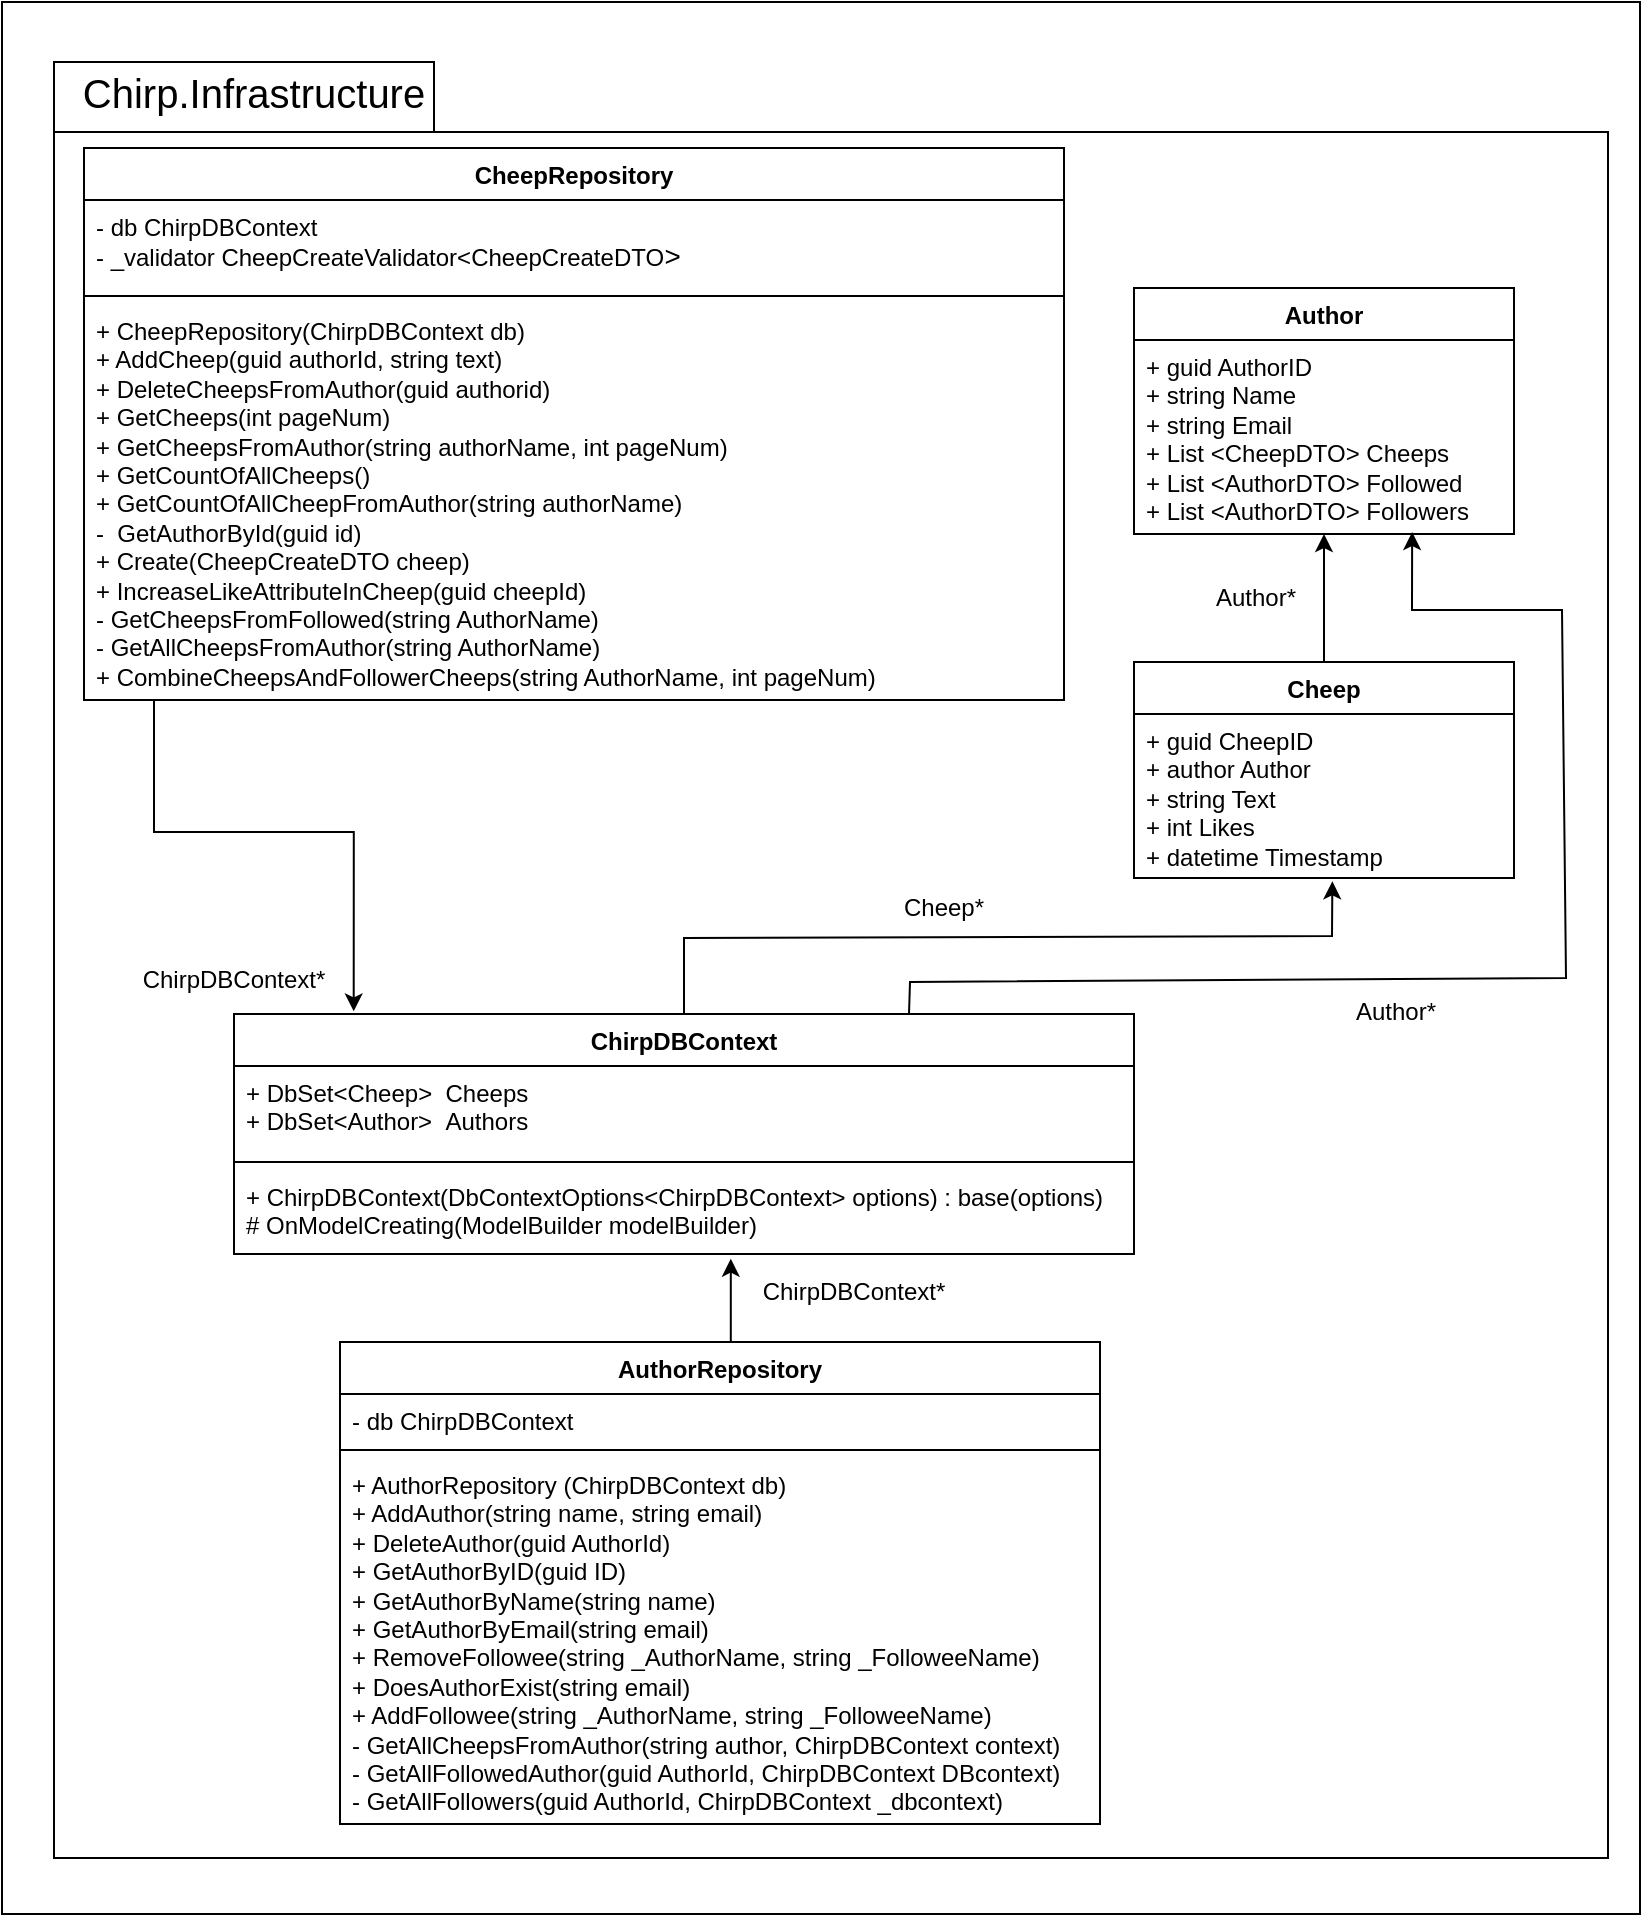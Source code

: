 <mxfile>
    <diagram id="112R7TD28rMJtDS3k_kL" name="Page-1">
        <mxGraphModel dx="95" dy="515" grid="0" gridSize="10" guides="1" tooltips="1" connect="1" arrows="1" fold="1" page="1" pageScale="1" pageWidth="850" pageHeight="1100" background="#ffffff" math="0" shadow="0">
            <root>
                <mxCell id="0"/>
                <mxCell id="1" parent="0"/>
                <mxCell id="30" value="" style="rounded=0;whiteSpace=wrap;html=1;fillColor=none;" parent="1" vertex="1">
                    <mxGeometry x="861" y="18" width="819" height="956" as="geometry"/>
                </mxCell>
                <mxCell id="2" value="" style="shape=folder;fontStyle=1;spacingTop=10;tabWidth=190;tabHeight=35;tabPosition=left;html=1;strokeColor=#000000;fillColor=none;" parent="1" vertex="1">
                    <mxGeometry x="887" y="48" width="777" height="898" as="geometry"/>
                </mxCell>
                <mxCell id="3" value="&lt;font color=&quot;#000000&quot;&gt;Author&lt;/font&gt;" style="swimlane;fontStyle=1;align=center;verticalAlign=top;childLayout=stackLayout;horizontal=1;startSize=26;horizontalStack=0;resizeParent=1;resizeParentMax=0;resizeLast=0;collapsible=1;marginBottom=0;whiteSpace=wrap;html=1;fillColor=none;strokeColor=#000000;" parent="1" vertex="1">
                    <mxGeometry x="1427" y="161" width="190" height="123" as="geometry"/>
                </mxCell>
                <mxCell id="4" value="&lt;font color=&quot;#000000&quot;&gt;+ guid AuthorID&lt;br style=&quot;border-color: var(--border-color);&quot;&gt;+ string Name&lt;br style=&quot;border-color: var(--border-color);&quot;&gt;+ string Email&lt;br style=&quot;border-color: var(--border-color);&quot;&gt;+ List &amp;lt;CheepDTO&amp;gt; Cheeps&lt;br&gt;+ List &amp;lt;AuthorDTO&amp;gt; Followed&lt;br&gt;+ List &amp;lt;AuthorDTO&amp;gt; Followers&lt;br&gt;&lt;/font&gt;" style="text;strokeColor=none;fillColor=none;align=left;verticalAlign=top;spacingLeft=4;spacingRight=4;overflow=hidden;rotatable=0;points=[[0,0.5],[1,0.5]];portConstraint=eastwest;whiteSpace=wrap;html=1;" parent="3" vertex="1">
                    <mxGeometry y="26" width="190" height="97" as="geometry"/>
                </mxCell>
                <mxCell id="33" style="edgeStyle=none;html=1;exitX=0.5;exitY=0;exitDx=0;exitDy=0;strokeColor=#000000;" edge="1" parent="1" source="5" target="4">
                    <mxGeometry relative="1" as="geometry"/>
                </mxCell>
                <mxCell id="5" value="&lt;font color=&quot;#000000&quot;&gt;Cheep&lt;/font&gt;" style="swimlane;fontStyle=1;align=center;verticalAlign=top;childLayout=stackLayout;horizontal=1;startSize=26;horizontalStack=0;resizeParent=1;resizeParentMax=0;resizeLast=0;collapsible=1;marginBottom=0;whiteSpace=wrap;html=1;fillColor=none;strokeColor=#000000;" parent="1" vertex="1">
                    <mxGeometry x="1427" y="348" width="190" height="108" as="geometry"/>
                </mxCell>
                <mxCell id="6" value="&lt;font color=&quot;#000000&quot;&gt;+ guid CheepID&lt;br&gt;+ author Author&lt;br&gt;+ string Text&lt;br&gt;+ int Likes&lt;br&gt;+ datetime Timestamp&lt;/font&gt;" style="text;strokeColor=none;fillColor=none;align=left;verticalAlign=top;spacingLeft=4;spacingRight=4;overflow=hidden;rotatable=0;points=[[0,0.5],[1,0.5]];portConstraint=eastwest;whiteSpace=wrap;html=1;" parent="5" vertex="1">
                    <mxGeometry y="26" width="190" height="82" as="geometry"/>
                </mxCell>
                <mxCell id="7" style="edgeStyle=orthogonalEdgeStyle;rounded=0;orthogonalLoop=1;jettySize=auto;html=1;entryX=0.552;entryY=1.056;entryDx=0;entryDy=0;entryPerimeter=0;strokeColor=#000000;" parent="1" source="8" target="19" edge="1">
                    <mxGeometry relative="1" as="geometry">
                        <Array as="points">
                            <mxPoint x="1207" y="716"/>
                            <mxPoint x="1225" y="716"/>
                        </Array>
                    </mxGeometry>
                </mxCell>
                <mxCell id="8" value="&lt;font color=&quot;#000000&quot;&gt;AuthorRepository&lt;/font&gt;" style="swimlane;fontStyle=1;align=center;verticalAlign=top;childLayout=stackLayout;horizontal=1;startSize=26;horizontalStack=0;resizeParent=1;resizeParentMax=0;resizeLast=0;collapsible=1;marginBottom=0;whiteSpace=wrap;html=1;strokeColor=#000000;fillColor=none;" parent="1" vertex="1">
                    <mxGeometry x="1030" y="688" width="380" height="241" as="geometry"/>
                </mxCell>
                <mxCell id="9" value="&lt;font color=&quot;#000000&quot;&gt;- db&amp;nbsp;ChirpDBContext&lt;/font&gt;" style="text;strokeColor=none;fillColor=none;align=left;verticalAlign=top;spacingLeft=4;spacingRight=4;overflow=hidden;rotatable=0;points=[[0,0.5],[1,0.5]];portConstraint=eastwest;whiteSpace=wrap;html=1;" parent="8" vertex="1">
                    <mxGeometry y="26" width="380" height="24" as="geometry"/>
                </mxCell>
                <mxCell id="10" value="" style="line;strokeWidth=1;fillColor=none;align=left;verticalAlign=middle;spacingTop=-1;spacingLeft=3;spacingRight=3;rotatable=0;labelPosition=right;points=[];portConstraint=eastwest;strokeColor=inherit;" parent="8" vertex="1">
                    <mxGeometry y="50" width="380" height="8" as="geometry"/>
                </mxCell>
                <mxCell id="11" value="&lt;font color=&quot;#000000&quot;&gt;+ AuthorRepository (ChirpDBContext db)&lt;br&gt;+ AddAuthor(string name, string email)&lt;br&gt;&lt;/font&gt;&lt;span style=&quot;color: rgb(0, 0, 0);&quot;&gt;+ DeleteAuthor(guid AuthorId)&lt;/span&gt;&lt;font color=&quot;#000000&quot;&gt;&lt;br&gt;+ GetAuthorByID(guid ID)&lt;br&gt;+ GetAuthorByName(string name)&lt;br&gt;+ GetAuthorByEmail(string email)&lt;br&gt;+ RemoveFollowee(string _AuthorName, string _FolloweeName)&lt;br&gt;+ DoesAuthorExist(string email)&lt;br&gt;+ AddFollowee(string _AuthorName, string _FolloweeName)&lt;br&gt;- GetAllCheepsFromAuthor(string author, ChirpDBContext context)&lt;br&gt;- GetAllFollowedAuthor(guid AuthorId, ChirpDBContext DBcontext)&lt;br&gt;- GetAllFollowers(guid AuthorId, ChirpDBContext _dbcontext)&lt;br&gt;&lt;/font&gt;" style="text;strokeColor=none;fillColor=none;align=left;verticalAlign=top;spacingLeft=4;spacingRight=4;overflow=hidden;rotatable=0;points=[[0,0.5],[1,0.5]];portConstraint=eastwest;whiteSpace=wrap;html=1;" parent="8" vertex="1">
                    <mxGeometry y="58" width="380" height="183" as="geometry"/>
                </mxCell>
                <mxCell id="12" value="&lt;font color=&quot;#000000&quot;&gt;CheepRepository&lt;/font&gt;" style="swimlane;fontStyle=1;align=center;verticalAlign=top;childLayout=stackLayout;horizontal=1;startSize=26;horizontalStack=0;resizeParent=1;resizeParentMax=0;resizeLast=0;collapsible=1;marginBottom=0;whiteSpace=wrap;html=1;strokeColor=#000000;fillColor=none;" parent="1" vertex="1">
                    <mxGeometry x="902" y="91" width="490" height="276" as="geometry"/>
                </mxCell>
                <mxCell id="13" value="&lt;font color=&quot;#000000&quot;&gt;- db ChirpDBContext&lt;br&gt;- _validator CheepCreateValidator&amp;lt;&lt;font style=&quot;font-size: 12px;&quot;&gt;CheepCreateDTO&lt;/font&gt;&lt;span style=&quot;font-family: Consolas, &amp;quot;Courier New&amp;quot;, monospace; font-size: 14px;&quot;&gt;&amp;gt;&lt;/span&gt;&lt;/font&gt;" style="text;strokeColor=none;fillColor=none;align=left;verticalAlign=top;spacingLeft=4;spacingRight=4;overflow=hidden;rotatable=0;points=[[0,0.5],[1,0.5]];portConstraint=eastwest;whiteSpace=wrap;html=1;" parent="12" vertex="1">
                    <mxGeometry y="26" width="490" height="44" as="geometry"/>
                </mxCell>
                <mxCell id="14" value="" style="line;strokeWidth=1;fillColor=none;align=left;verticalAlign=middle;spacingTop=-1;spacingLeft=3;spacingRight=3;rotatable=0;labelPosition=right;points=[];portConstraint=eastwest;strokeColor=inherit;" parent="12" vertex="1">
                    <mxGeometry y="70" width="490" height="8" as="geometry"/>
                </mxCell>
                <mxCell id="15" value="&lt;font color=&quot;#000000&quot;&gt;&lt;font style=&quot;font-size: 12px;&quot;&gt;+&amp;nbsp;CheepRepository(ChirpDBContext db)&lt;/font&gt;&lt;br&gt;+ AddCheep(guid authorId, string text)&lt;br&gt;+ DeleteCheepsFromAuthor(guid authorid)&lt;br&gt;+ GetCheeps(int pageNum)&lt;br&gt;+ GetCheepsFromAuthor(string authorName, int pageNum)&lt;br&gt;+ GetCountOfAllCheeps()&lt;br&gt;+ GetCountOfAllCheepFromAuthor(string authorName)&lt;br&gt;-&amp;nbsp; GetAuthorById(guid id)&lt;br&gt;+ Create(CheepCreateDTO cheep)&lt;br&gt;+ IncreaseLikeAttributeInCheep(guid cheepId)&lt;br&gt;- GetCheepsFromFollowed(string AuthorName)&lt;br&gt;- GetAllCheepsFromAuthor(string AuthorName)&lt;br&gt;+ CombineCheepsAndFollowerCheeps(string AuthorName, int pageNum)&lt;br&gt;&lt;/font&gt;" style="text;strokeColor=none;fillColor=none;align=left;verticalAlign=top;spacingLeft=4;spacingRight=4;overflow=hidden;rotatable=0;points=[[0,0.5],[1,0.5]];portConstraint=eastwest;whiteSpace=wrap;html=1;" parent="12" vertex="1">
                    <mxGeometry y="78" width="490" height="198" as="geometry"/>
                </mxCell>
                <mxCell id="34" style="edgeStyle=none;html=1;exitX=0.75;exitY=0;exitDx=0;exitDy=0;entryX=0.732;entryY=0.99;entryDx=0;entryDy=0;entryPerimeter=0;strokeColor=#000000;rounded=0;" edge="1" parent="1" source="16" target="4">
                    <mxGeometry relative="1" as="geometry">
                        <Array as="points">
                            <mxPoint x="1315" y="508"/>
                            <mxPoint x="1643" y="506"/>
                            <mxPoint x="1641" y="322"/>
                            <mxPoint x="1566" y="322"/>
                        </Array>
                    </mxGeometry>
                </mxCell>
                <mxCell id="35" style="edgeStyle=none;rounded=0;html=1;exitX=0.5;exitY=0;exitDx=0;exitDy=0;entryX=0.522;entryY=1.02;entryDx=0;entryDy=0;entryPerimeter=0;strokeColor=#000000;" edge="1" parent="1" source="16" target="6">
                    <mxGeometry relative="1" as="geometry">
                        <Array as="points">
                            <mxPoint x="1202" y="486"/>
                            <mxPoint x="1526" y="485"/>
                        </Array>
                    </mxGeometry>
                </mxCell>
                <mxCell id="16" value="&lt;font color=&quot;#000000&quot;&gt;ChirpDBContext&lt;/font&gt;" style="swimlane;fontStyle=1;align=center;verticalAlign=top;childLayout=stackLayout;horizontal=1;startSize=26;horizontalStack=0;resizeParent=1;resizeParentMax=0;resizeLast=0;collapsible=1;marginBottom=0;whiteSpace=wrap;html=1;strokeColor=#000000;fillColor=none;" parent="1" vertex="1">
                    <mxGeometry x="977" y="524" width="450" height="120" as="geometry"/>
                </mxCell>
                <mxCell id="17" value="&lt;font color=&quot;#000000&quot;&gt;+&amp;nbsp;&lt;/font&gt;&lt;span style=&quot;color: rgb(0, 0, 0);&quot;&gt;DbSet&amp;lt;Cheep&amp;gt;&amp;nbsp;&amp;nbsp;&lt;/span&gt;&lt;font color=&quot;#000000&quot;&gt;Cheeps&lt;br&gt;+&amp;nbsp;&lt;/font&gt;&lt;span style=&quot;color: rgb(0, 0, 0);&quot;&gt;DbSet&amp;lt;Author&amp;gt;&amp;nbsp;&amp;nbsp;&lt;/span&gt;&lt;font color=&quot;#000000&quot;&gt;Authors&lt;/font&gt;" style="text;strokeColor=none;fillColor=none;align=left;verticalAlign=top;spacingLeft=4;spacingRight=4;overflow=hidden;rotatable=0;points=[[0,0.5],[1,0.5]];portConstraint=eastwest;whiteSpace=wrap;html=1;" parent="16" vertex="1">
                    <mxGeometry y="26" width="450" height="44" as="geometry"/>
                </mxCell>
                <mxCell id="18" value="" style="line;strokeWidth=1;fillColor=none;align=left;verticalAlign=middle;spacingTop=-1;spacingLeft=3;spacingRight=3;rotatable=0;labelPosition=right;points=[];portConstraint=eastwest;strokeColor=inherit;" parent="16" vertex="1">
                    <mxGeometry y="70" width="450" height="8" as="geometry"/>
                </mxCell>
                <mxCell id="19" value="&lt;font color=&quot;#000000&quot;&gt;+ ChirpDBContext(DbContextOptions&amp;lt;ChirpDBContext&amp;gt; options) : base(options)&lt;br&gt;# OnModelCreating(ModelBuilder modelBuilder)&lt;/font&gt;" style="text;strokeColor=none;fillColor=none;align=left;verticalAlign=top;spacingLeft=4;spacingRight=4;overflow=hidden;rotatable=0;points=[[0,0.5],[1,0.5]];portConstraint=eastwest;whiteSpace=wrap;html=1;" parent="16" vertex="1">
                    <mxGeometry y="78" width="450" height="42" as="geometry"/>
                </mxCell>
                <mxCell id="20" style="edgeStyle=orthogonalEdgeStyle;rounded=0;orthogonalLoop=1;jettySize=auto;html=1;entryX=0.133;entryY=-0.011;entryDx=0;entryDy=0;entryPerimeter=0;strokeColor=#000000;" parent="1" source="15" target="16" edge="1">
                    <mxGeometry relative="1" as="geometry">
                        <Array as="points">
                            <mxPoint x="937" y="433"/>
                            <mxPoint x="1037" y="433"/>
                        </Array>
                    </mxGeometry>
                </mxCell>
                <mxCell id="24" value="&lt;font color=&quot;#000000&quot; style=&quot;font-size: 20px;&quot;&gt;Chirp.Infrastructure&lt;/font&gt;" style="text;html=1;strokeColor=none;fillColor=none;align=center;verticalAlign=middle;whiteSpace=wrap;rounded=0;" parent="1" vertex="1">
                    <mxGeometry x="957" y="48" width="60" height="30" as="geometry"/>
                </mxCell>
                <mxCell id="25" value="&lt;font color=&quot;#000000&quot;&gt;ChirpDBContext*&lt;/font&gt;" style="text;html=1;strokeColor=none;fillColor=none;align=center;verticalAlign=middle;whiteSpace=wrap;rounded=0;" parent="1" vertex="1">
                    <mxGeometry x="947" y="492" width="60" height="30" as="geometry"/>
                </mxCell>
                <mxCell id="26" value="&lt;font color=&quot;#000000&quot;&gt;Cheep*&lt;/font&gt;" style="text;html=1;strokeColor=none;fillColor=none;align=center;verticalAlign=middle;whiteSpace=wrap;rounded=0;" parent="1" vertex="1">
                    <mxGeometry x="1302" y="456" width="60" height="30" as="geometry"/>
                </mxCell>
                <mxCell id="27" value="&lt;font color=&quot;#000000&quot;&gt;Author*&lt;/font&gt;" style="text;html=1;strokeColor=none;fillColor=none;align=center;verticalAlign=middle;whiteSpace=wrap;rounded=0;" parent="1" vertex="1">
                    <mxGeometry x="1528" y="508" width="60" height="30" as="geometry"/>
                </mxCell>
                <mxCell id="28" value="&lt;font color=&quot;#000000&quot;&gt;ChirpDBContext*&lt;/font&gt;" style="text;html=1;strokeColor=none;fillColor=none;align=center;verticalAlign=middle;whiteSpace=wrap;rounded=0;" parent="1" vertex="1">
                    <mxGeometry x="1257" y="647.5" width="60" height="30" as="geometry"/>
                </mxCell>
                <mxCell id="29" value="&lt;font color=&quot;#000000&quot;&gt;Author*&lt;/font&gt;" style="text;html=1;strokeColor=none;fillColor=none;align=center;verticalAlign=middle;whiteSpace=wrap;rounded=0;" parent="1" vertex="1">
                    <mxGeometry x="1458" y="301" width="60" height="30" as="geometry"/>
                </mxCell>
            </root>
        </mxGraphModel>
    </diagram>
</mxfile>